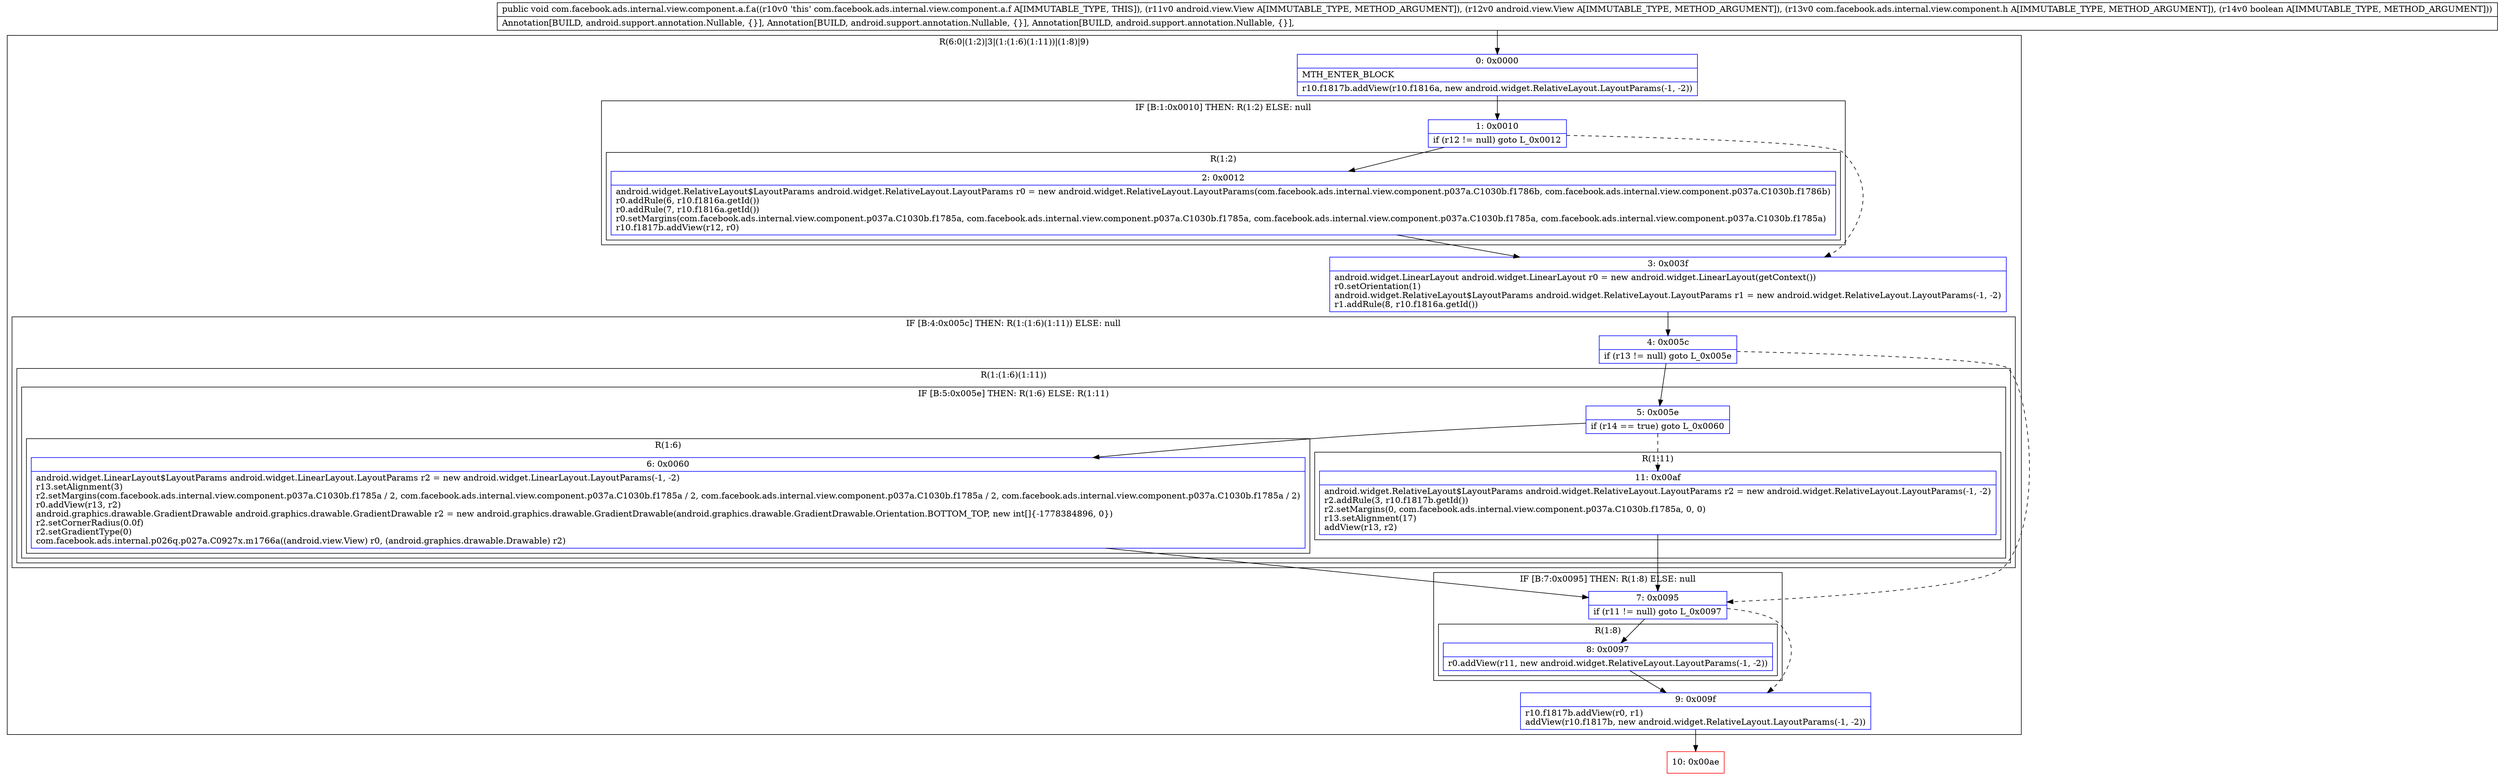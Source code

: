 digraph "CFG forcom.facebook.ads.internal.view.component.a.f.a(Landroid\/view\/View;Landroid\/view\/View;Lcom\/facebook\/ads\/internal\/view\/component\/h;Z)V" {
subgraph cluster_Region_215771226 {
label = "R(6:0|(1:2)|3|(1:(1:6)(1:11))|(1:8)|9)";
node [shape=record,color=blue];
Node_0 [shape=record,label="{0\:\ 0x0000|MTH_ENTER_BLOCK\l|r10.f1817b.addView(r10.f1816a, new android.widget.RelativeLayout.LayoutParams(\-1, \-2))\l}"];
subgraph cluster_IfRegion_1808660606 {
label = "IF [B:1:0x0010] THEN: R(1:2) ELSE: null";
node [shape=record,color=blue];
Node_1 [shape=record,label="{1\:\ 0x0010|if (r12 != null) goto L_0x0012\l}"];
subgraph cluster_Region_1754842409 {
label = "R(1:2)";
node [shape=record,color=blue];
Node_2 [shape=record,label="{2\:\ 0x0012|android.widget.RelativeLayout$LayoutParams android.widget.RelativeLayout.LayoutParams r0 = new android.widget.RelativeLayout.LayoutParams(com.facebook.ads.internal.view.component.p037a.C1030b.f1786b, com.facebook.ads.internal.view.component.p037a.C1030b.f1786b)\lr0.addRule(6, r10.f1816a.getId())\lr0.addRule(7, r10.f1816a.getId())\lr0.setMargins(com.facebook.ads.internal.view.component.p037a.C1030b.f1785a, com.facebook.ads.internal.view.component.p037a.C1030b.f1785a, com.facebook.ads.internal.view.component.p037a.C1030b.f1785a, com.facebook.ads.internal.view.component.p037a.C1030b.f1785a)\lr10.f1817b.addView(r12, r0)\l}"];
}
}
Node_3 [shape=record,label="{3\:\ 0x003f|android.widget.LinearLayout android.widget.LinearLayout r0 = new android.widget.LinearLayout(getContext())\lr0.setOrientation(1)\landroid.widget.RelativeLayout$LayoutParams android.widget.RelativeLayout.LayoutParams r1 = new android.widget.RelativeLayout.LayoutParams(\-1, \-2)\lr1.addRule(8, r10.f1816a.getId())\l}"];
subgraph cluster_IfRegion_1171442083 {
label = "IF [B:4:0x005c] THEN: R(1:(1:6)(1:11)) ELSE: null";
node [shape=record,color=blue];
Node_4 [shape=record,label="{4\:\ 0x005c|if (r13 != null) goto L_0x005e\l}"];
subgraph cluster_Region_1821826740 {
label = "R(1:(1:6)(1:11))";
node [shape=record,color=blue];
subgraph cluster_IfRegion_1695890980 {
label = "IF [B:5:0x005e] THEN: R(1:6) ELSE: R(1:11)";
node [shape=record,color=blue];
Node_5 [shape=record,label="{5\:\ 0x005e|if (r14 == true) goto L_0x0060\l}"];
subgraph cluster_Region_1841201309 {
label = "R(1:6)";
node [shape=record,color=blue];
Node_6 [shape=record,label="{6\:\ 0x0060|android.widget.LinearLayout$LayoutParams android.widget.LinearLayout.LayoutParams r2 = new android.widget.LinearLayout.LayoutParams(\-1, \-2)\lr13.setAlignment(3)\lr2.setMargins(com.facebook.ads.internal.view.component.p037a.C1030b.f1785a \/ 2, com.facebook.ads.internal.view.component.p037a.C1030b.f1785a \/ 2, com.facebook.ads.internal.view.component.p037a.C1030b.f1785a \/ 2, com.facebook.ads.internal.view.component.p037a.C1030b.f1785a \/ 2)\lr0.addView(r13, r2)\landroid.graphics.drawable.GradientDrawable android.graphics.drawable.GradientDrawable r2 = new android.graphics.drawable.GradientDrawable(android.graphics.drawable.GradientDrawable.Orientation.BOTTOM_TOP, new int[]\{\-1778384896, 0\})\lr2.setCornerRadius(0.0f)\lr2.setGradientType(0)\lcom.facebook.ads.internal.p026q.p027a.C0927x.m1766a((android.view.View) r0, (android.graphics.drawable.Drawable) r2)\l}"];
}
subgraph cluster_Region_124379942 {
label = "R(1:11)";
node [shape=record,color=blue];
Node_11 [shape=record,label="{11\:\ 0x00af|android.widget.RelativeLayout$LayoutParams android.widget.RelativeLayout.LayoutParams r2 = new android.widget.RelativeLayout.LayoutParams(\-1, \-2)\lr2.addRule(3, r10.f1817b.getId())\lr2.setMargins(0, com.facebook.ads.internal.view.component.p037a.C1030b.f1785a, 0, 0)\lr13.setAlignment(17)\laddView(r13, r2)\l}"];
}
}
}
}
subgraph cluster_IfRegion_1629435120 {
label = "IF [B:7:0x0095] THEN: R(1:8) ELSE: null";
node [shape=record,color=blue];
Node_7 [shape=record,label="{7\:\ 0x0095|if (r11 != null) goto L_0x0097\l}"];
subgraph cluster_Region_1176672202 {
label = "R(1:8)";
node [shape=record,color=blue];
Node_8 [shape=record,label="{8\:\ 0x0097|r0.addView(r11, new android.widget.RelativeLayout.LayoutParams(\-1, \-2))\l}"];
}
}
Node_9 [shape=record,label="{9\:\ 0x009f|r10.f1817b.addView(r0, r1)\laddView(r10.f1817b, new android.widget.RelativeLayout.LayoutParams(\-1, \-2))\l}"];
}
Node_10 [shape=record,color=red,label="{10\:\ 0x00ae}"];
MethodNode[shape=record,label="{public void com.facebook.ads.internal.view.component.a.f.a((r10v0 'this' com.facebook.ads.internal.view.component.a.f A[IMMUTABLE_TYPE, THIS]), (r11v0 android.view.View A[IMMUTABLE_TYPE, METHOD_ARGUMENT]), (r12v0 android.view.View A[IMMUTABLE_TYPE, METHOD_ARGUMENT]), (r13v0 com.facebook.ads.internal.view.component.h A[IMMUTABLE_TYPE, METHOD_ARGUMENT]), (r14v0 boolean A[IMMUTABLE_TYPE, METHOD_ARGUMENT]))  | Annotation[BUILD, android.support.annotation.Nullable, \{\}], Annotation[BUILD, android.support.annotation.Nullable, \{\}], Annotation[BUILD, android.support.annotation.Nullable, \{\}], \l}"];
MethodNode -> Node_0;
Node_0 -> Node_1;
Node_1 -> Node_2;
Node_1 -> Node_3[style=dashed];
Node_2 -> Node_3;
Node_3 -> Node_4;
Node_4 -> Node_5;
Node_4 -> Node_7[style=dashed];
Node_5 -> Node_6;
Node_5 -> Node_11[style=dashed];
Node_6 -> Node_7;
Node_11 -> Node_7;
Node_7 -> Node_8;
Node_7 -> Node_9[style=dashed];
Node_8 -> Node_9;
Node_9 -> Node_10;
}

